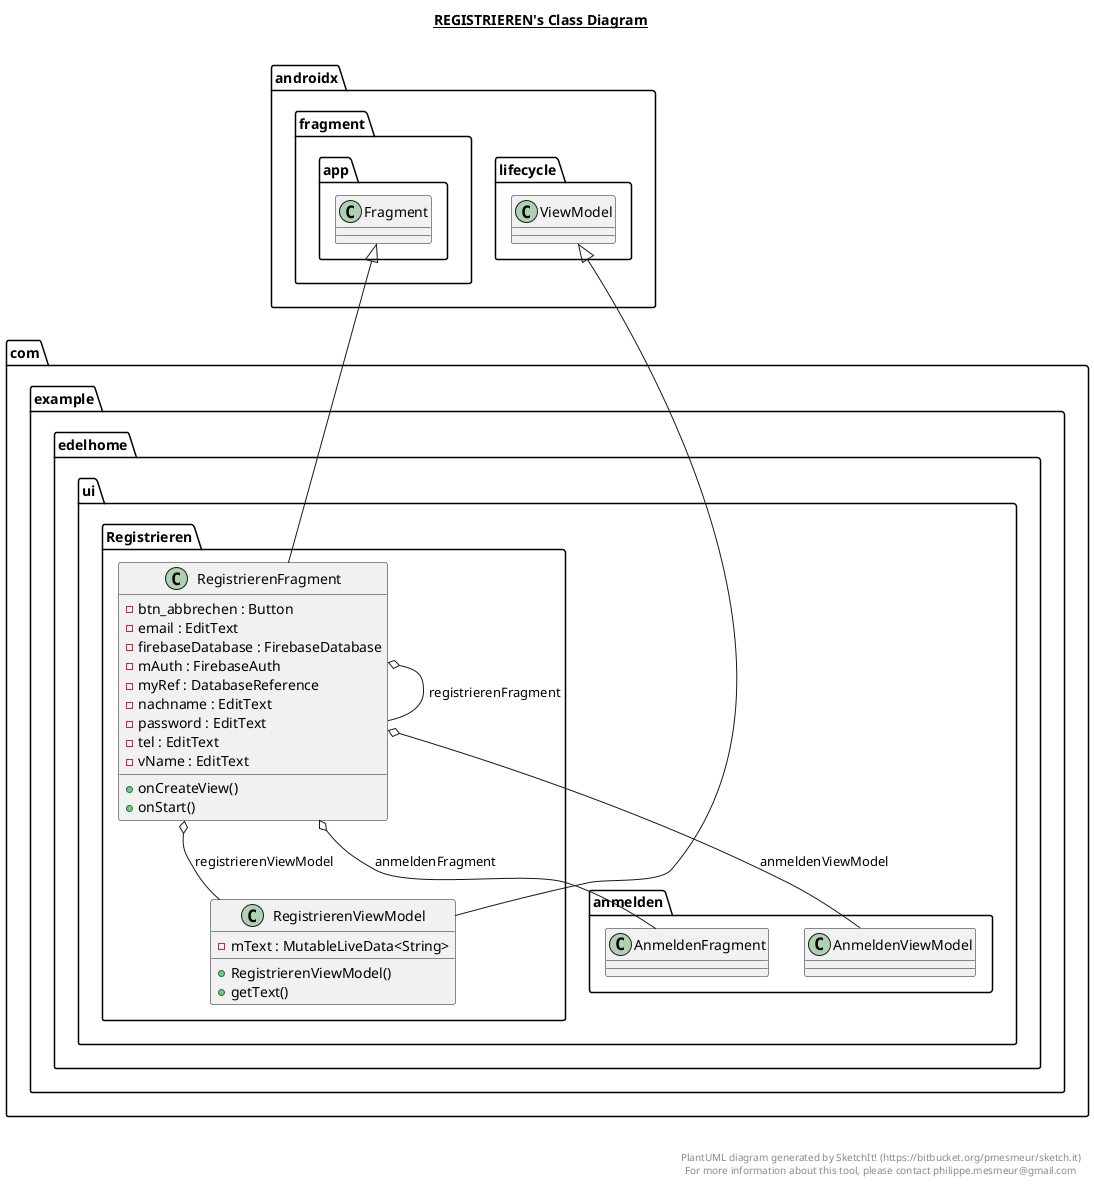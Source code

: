 @startuml

title __REGISTRIEREN's Class Diagram__\n

  namespace com.example.edelhome {
    namespace ui.Registrieren {
      class com.example.edelhome.ui.Registrieren.RegistrierenFragment {
          - btn_abbrechen : Button
          - email : EditText
          - firebaseDatabase : FirebaseDatabase
          - mAuth : FirebaseAuth
          - myRef : DatabaseReference
          - nachname : EditText
          - password : EditText
          - tel : EditText
          - vName : EditText
          + onCreateView()
          + onStart()
      }
    }
  }
  

  namespace com.example.edelhome {
    namespace ui.Registrieren {
      class com.example.edelhome.ui.Registrieren.RegistrierenViewModel {
          - mText : MutableLiveData<String>
          + RegistrierenViewModel()
          + getText()
      }
    }
  }
  

  com.example.edelhome.ui.Registrieren.RegistrierenFragment -up-|> androidx.fragment.app.Fragment
  com.example.edelhome.ui.Registrieren.RegistrierenFragment o-- com.example.edelhome.ui.anmelden.AnmeldenFragment : anmeldenFragment
  com.example.edelhome.ui.Registrieren.RegistrierenFragment o-- com.example.edelhome.ui.anmelden.AnmeldenViewModel : anmeldenViewModel
  com.example.edelhome.ui.Registrieren.RegistrierenFragment o-- com.example.edelhome.ui.Registrieren.RegistrierenFragment : registrierenFragment
  com.example.edelhome.ui.Registrieren.RegistrierenFragment o-- com.example.edelhome.ui.Registrieren.RegistrierenViewModel : registrierenViewModel
  com.example.edelhome.ui.Registrieren.RegistrierenViewModel -up-|> androidx.lifecycle.ViewModel


right footer


PlantUML diagram generated by SketchIt! (https://bitbucket.org/pmesmeur/sketch.it)
For more information about this tool, please contact philippe.mesmeur@gmail.com
endfooter

@enduml
